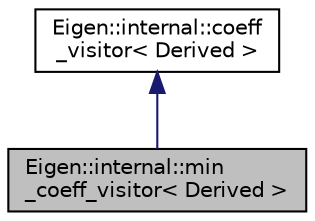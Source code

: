 digraph "Eigen::internal::min_coeff_visitor&lt; Derived &gt;"
{
  edge [fontname="Helvetica",fontsize="10",labelfontname="Helvetica",labelfontsize="10"];
  node [fontname="Helvetica",fontsize="10",shape=record];
  Node1 [label="Eigen::internal::min\l_coeff_visitor\< Derived \>",height=0.2,width=0.4,color="black", fillcolor="grey75", style="filled" fontcolor="black"];
  Node2 -> Node1 [dir="back",color="midnightblue",fontsize="10",style="solid",fontname="Helvetica"];
  Node2 [label="Eigen::internal::coeff\l_visitor\< Derived \>",height=0.2,width=0.4,color="black", fillcolor="white", style="filled",URL="$structEigen_1_1internal_1_1coeff__visitor.html"];
}
